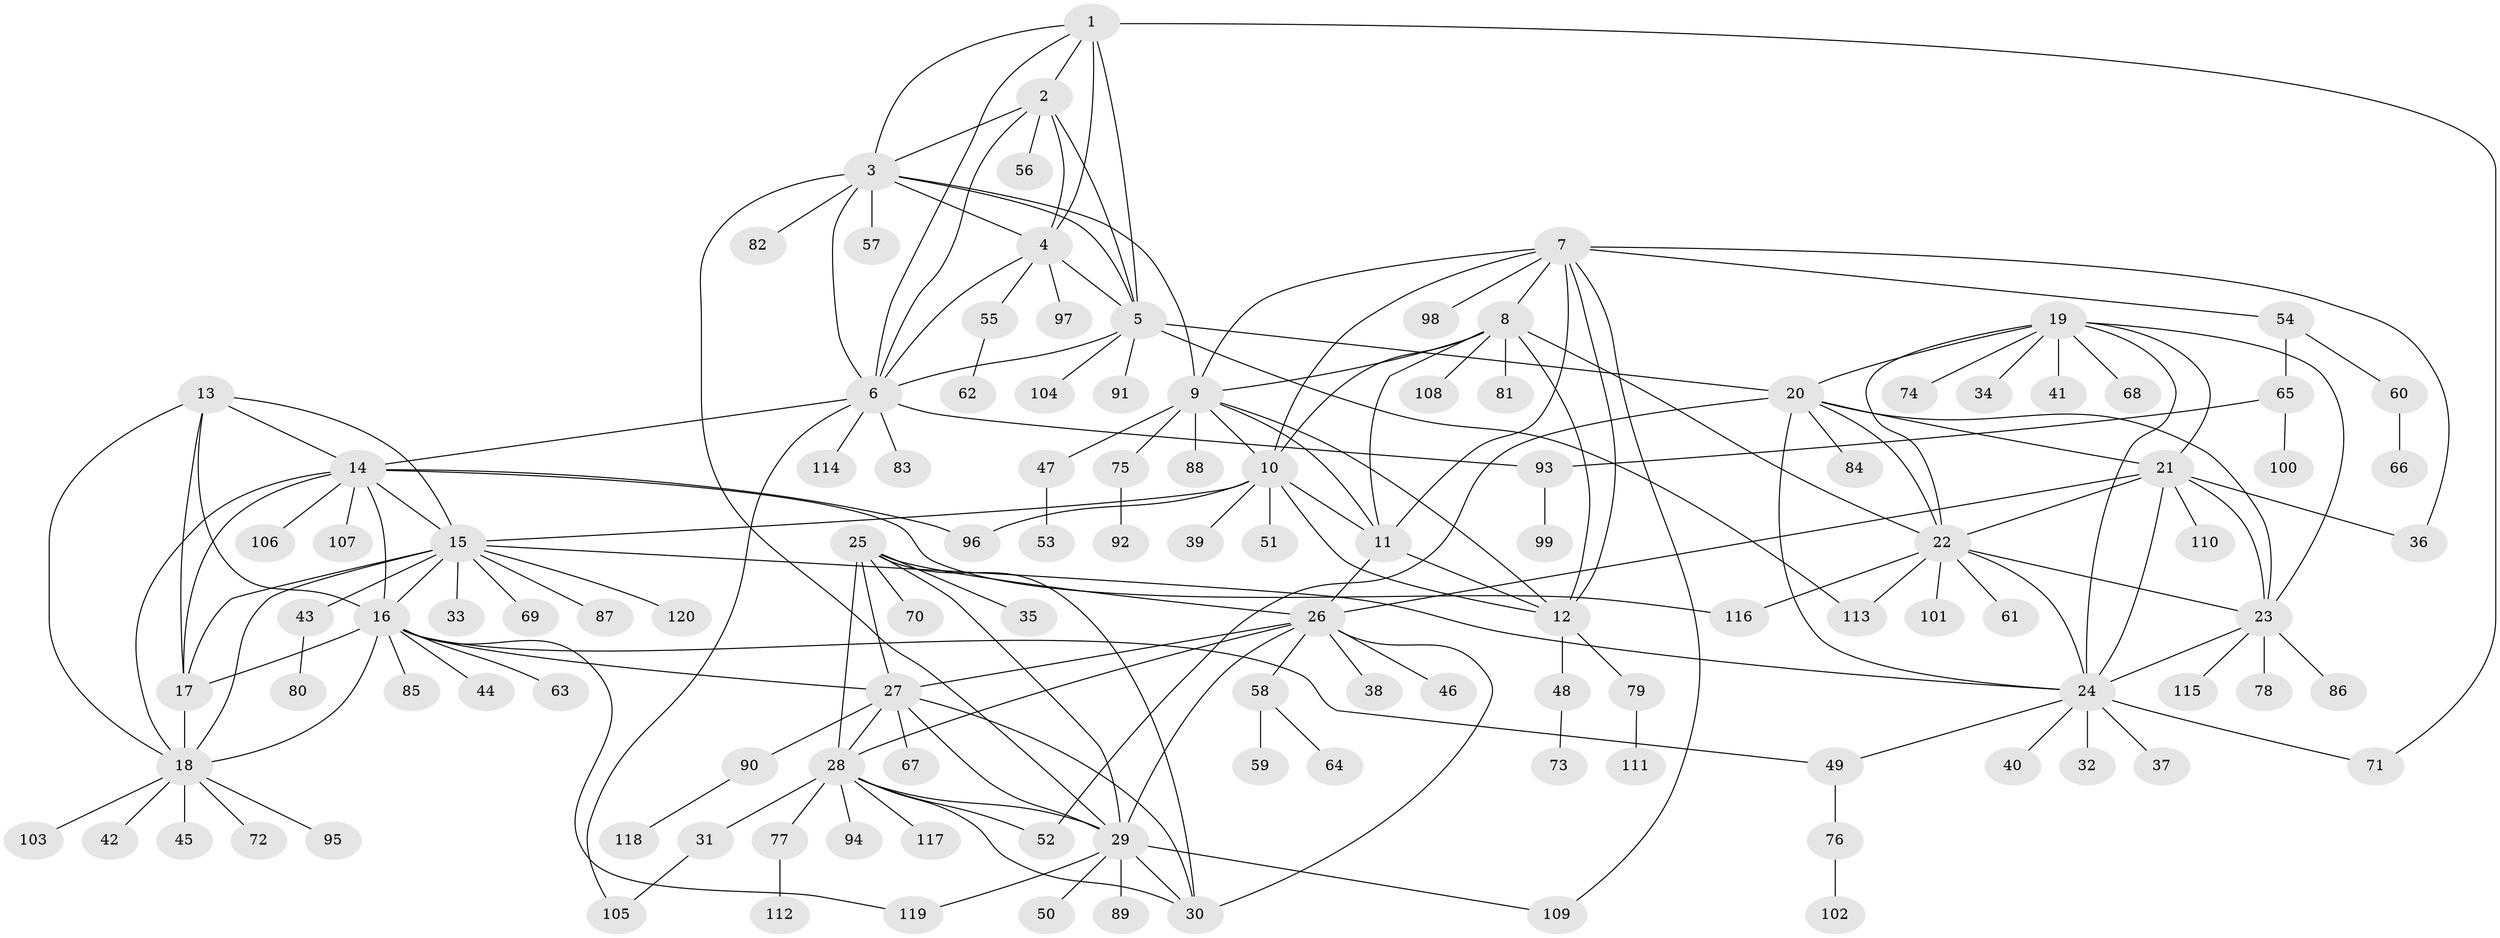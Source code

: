 // Generated by graph-tools (version 1.1) at 2025/50/03/09/25 03:50:35]
// undirected, 120 vertices, 186 edges
graph export_dot {
graph [start="1"]
  node [color=gray90,style=filled];
  1;
  2;
  3;
  4;
  5;
  6;
  7;
  8;
  9;
  10;
  11;
  12;
  13;
  14;
  15;
  16;
  17;
  18;
  19;
  20;
  21;
  22;
  23;
  24;
  25;
  26;
  27;
  28;
  29;
  30;
  31;
  32;
  33;
  34;
  35;
  36;
  37;
  38;
  39;
  40;
  41;
  42;
  43;
  44;
  45;
  46;
  47;
  48;
  49;
  50;
  51;
  52;
  53;
  54;
  55;
  56;
  57;
  58;
  59;
  60;
  61;
  62;
  63;
  64;
  65;
  66;
  67;
  68;
  69;
  70;
  71;
  72;
  73;
  74;
  75;
  76;
  77;
  78;
  79;
  80;
  81;
  82;
  83;
  84;
  85;
  86;
  87;
  88;
  89;
  90;
  91;
  92;
  93;
  94;
  95;
  96;
  97;
  98;
  99;
  100;
  101;
  102;
  103;
  104;
  105;
  106;
  107;
  108;
  109;
  110;
  111;
  112;
  113;
  114;
  115;
  116;
  117;
  118;
  119;
  120;
  1 -- 2;
  1 -- 3;
  1 -- 4;
  1 -- 5;
  1 -- 6;
  1 -- 71;
  2 -- 3;
  2 -- 4;
  2 -- 5;
  2 -- 6;
  2 -- 56;
  3 -- 4;
  3 -- 5;
  3 -- 6;
  3 -- 9;
  3 -- 29;
  3 -- 57;
  3 -- 82;
  4 -- 5;
  4 -- 6;
  4 -- 55;
  4 -- 97;
  5 -- 6;
  5 -- 20;
  5 -- 91;
  5 -- 104;
  5 -- 113;
  6 -- 14;
  6 -- 83;
  6 -- 93;
  6 -- 105;
  6 -- 114;
  7 -- 8;
  7 -- 9;
  7 -- 10;
  7 -- 11;
  7 -- 12;
  7 -- 36;
  7 -- 54;
  7 -- 98;
  7 -- 109;
  8 -- 9;
  8 -- 10;
  8 -- 11;
  8 -- 12;
  8 -- 22;
  8 -- 81;
  8 -- 108;
  9 -- 10;
  9 -- 11;
  9 -- 12;
  9 -- 47;
  9 -- 75;
  9 -- 88;
  10 -- 11;
  10 -- 12;
  10 -- 15;
  10 -- 39;
  10 -- 51;
  10 -- 96;
  11 -- 12;
  11 -- 26;
  12 -- 48;
  12 -- 79;
  13 -- 14;
  13 -- 15;
  13 -- 16;
  13 -- 17;
  13 -- 18;
  14 -- 15;
  14 -- 16;
  14 -- 17;
  14 -- 18;
  14 -- 96;
  14 -- 106;
  14 -- 107;
  14 -- 116;
  15 -- 16;
  15 -- 17;
  15 -- 18;
  15 -- 24;
  15 -- 33;
  15 -- 43;
  15 -- 69;
  15 -- 87;
  15 -- 120;
  16 -- 17;
  16 -- 18;
  16 -- 27;
  16 -- 44;
  16 -- 49;
  16 -- 63;
  16 -- 85;
  16 -- 119;
  17 -- 18;
  18 -- 42;
  18 -- 45;
  18 -- 72;
  18 -- 95;
  18 -- 103;
  19 -- 20;
  19 -- 21;
  19 -- 22;
  19 -- 23;
  19 -- 24;
  19 -- 34;
  19 -- 41;
  19 -- 68;
  19 -- 74;
  20 -- 21;
  20 -- 22;
  20 -- 23;
  20 -- 24;
  20 -- 52;
  20 -- 84;
  21 -- 22;
  21 -- 23;
  21 -- 24;
  21 -- 26;
  21 -- 36;
  21 -- 110;
  22 -- 23;
  22 -- 24;
  22 -- 61;
  22 -- 101;
  22 -- 113;
  22 -- 116;
  23 -- 24;
  23 -- 78;
  23 -- 86;
  23 -- 115;
  24 -- 32;
  24 -- 37;
  24 -- 40;
  24 -- 49;
  24 -- 71;
  25 -- 26;
  25 -- 27;
  25 -- 28;
  25 -- 29;
  25 -- 30;
  25 -- 35;
  25 -- 70;
  26 -- 27;
  26 -- 28;
  26 -- 29;
  26 -- 30;
  26 -- 38;
  26 -- 46;
  26 -- 58;
  27 -- 28;
  27 -- 29;
  27 -- 30;
  27 -- 67;
  27 -- 90;
  28 -- 29;
  28 -- 30;
  28 -- 31;
  28 -- 52;
  28 -- 77;
  28 -- 94;
  28 -- 117;
  29 -- 30;
  29 -- 50;
  29 -- 89;
  29 -- 109;
  29 -- 119;
  31 -- 105;
  43 -- 80;
  47 -- 53;
  48 -- 73;
  49 -- 76;
  54 -- 60;
  54 -- 65;
  55 -- 62;
  58 -- 59;
  58 -- 64;
  60 -- 66;
  65 -- 93;
  65 -- 100;
  75 -- 92;
  76 -- 102;
  77 -- 112;
  79 -- 111;
  90 -- 118;
  93 -- 99;
}
